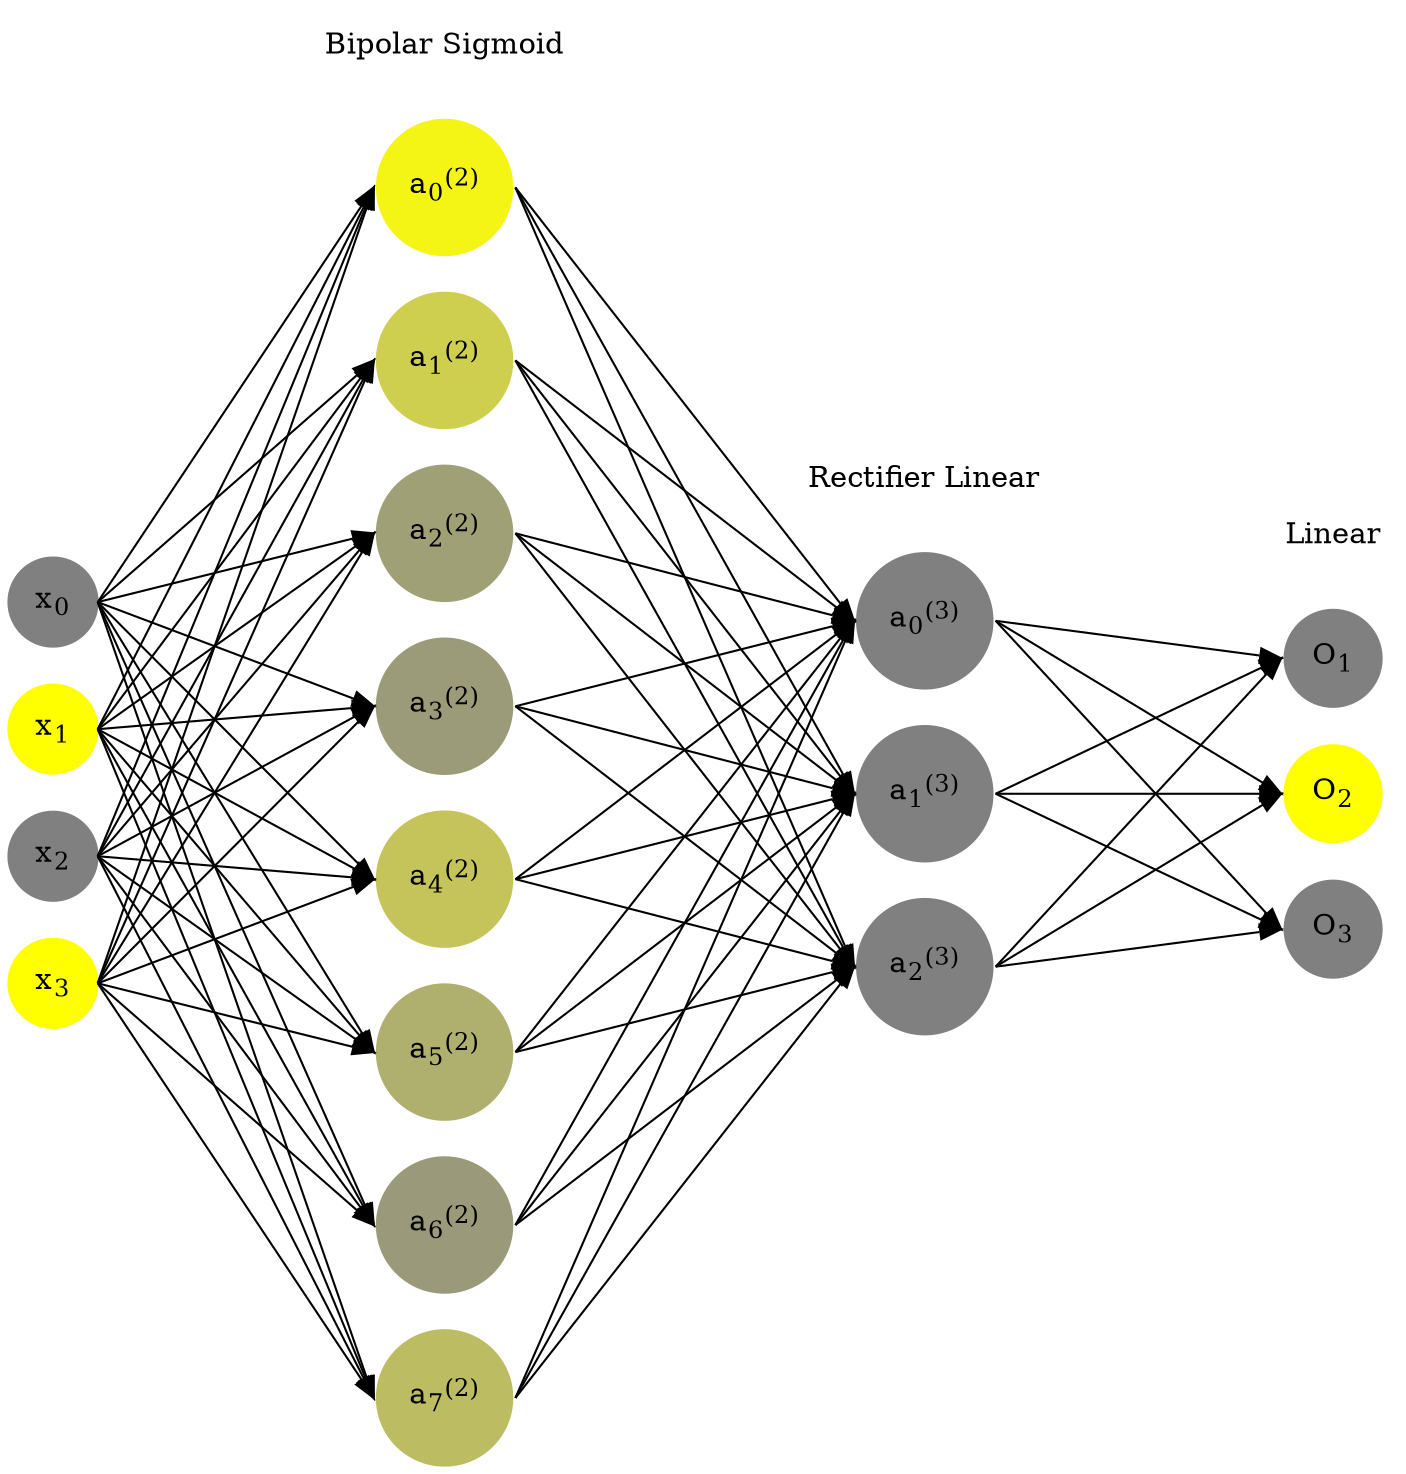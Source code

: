 digraph G {
	rankdir = LR;
	splines=false;
	edge[style=invis];
	ranksep= 1.4;
	{
	node [shape=circle, color="0.1667, 0.0, 0.5", style=filled, fillcolor="0.1667, 0.0, 0.5"];
	x0 [label=<x<sub>0</sub>>];
	}
	{
	node [shape=circle, color="0.1667, 1.0, 1.0", style=filled, fillcolor="0.1667, 1.0, 1.0"];
	x1 [label=<x<sub>1</sub>>];
	}
	{
	node [shape=circle, color="0.1667, 0.0, 0.5", style=filled, fillcolor="0.1667, 0.0, 0.5"];
	x2 [label=<x<sub>2</sub>>];
	}
	{
	node [shape=circle, color="0.1667, 1.0, 1.0", style=filled, fillcolor="0.1667, 1.0, 1.0"];
	x3 [label=<x<sub>3</sub>>];
	}
	{
	node [shape=circle, color="0.1667, 0.912456, 0.956228", style=filled, fillcolor="0.1667, 0.912456, 0.956228"];
	a02 [label=<a<sub>0</sub><sup>(2)</sup>>];
	}
	{
	node [shape=circle, color="0.1667, 0.613729, 0.806864", style=filled, fillcolor="0.1667, 0.613729, 0.806864"];
	a12 [label=<a<sub>1</sub><sup>(2)</sup>>];
	}
	{
	node [shape=circle, color="0.1667, 0.252530, 0.626265", style=filled, fillcolor="0.1667, 0.252530, 0.626265"];
	a22 [label=<a<sub>2</sub><sup>(2)</sup>>];
	}
	{
	node [shape=circle, color="0.1667, 0.212916, 0.606458", style=filled, fillcolor="0.1667, 0.212916, 0.606458"];
	a32 [label=<a<sub>3</sub><sup>(2)</sup>>];
	}
	{
	node [shape=circle, color="0.1667, 0.534429, 0.767215", style=filled, fillcolor="0.1667, 0.534429, 0.767215"];
	a42 [label=<a<sub>4</sub><sup>(2)</sup>>];
	}
	{
	node [shape=circle, color="0.1667, 0.373348, 0.686674", style=filled, fillcolor="0.1667, 0.373348, 0.686674"];
	a52 [label=<a<sub>5</sub><sup>(2)</sup>>];
	}
	{
	node [shape=circle, color="0.1667, 0.210172, 0.605086", style=filled, fillcolor="0.1667, 0.210172, 0.605086"];
	a62 [label=<a<sub>6</sub><sup>(2)</sup>>];
	}
	{
	node [shape=circle, color="0.1667, 0.472815, 0.736407", style=filled, fillcolor="0.1667, 0.472815, 0.736407"];
	a72 [label=<a<sub>7</sub><sup>(2)</sup>>];
	}
	{
	node [shape=circle, color="0.1667, 0.000000, 0.500000", style=filled, fillcolor="0.1667, 0.000000, 0.500000"];
	a03 [label=<a<sub>0</sub><sup>(3)</sup>>];
	}
	{
	node [shape=circle, color="0.1667, 0.000000, 0.500000", style=filled, fillcolor="0.1667, 0.000000, 0.500000"];
	a13 [label=<a<sub>1</sub><sup>(3)</sup>>];
	}
	{
	node [shape=circle, color="0.1667, 0.000000, 0.500000", style=filled, fillcolor="0.1667, 0.000000, 0.500000"];
	a23 [label=<a<sub>2</sub><sup>(3)</sup>>];
	}
	{
	node [shape=circle, color="0.1667, 0.0, 0.5", style=filled, fillcolor="0.1667, 0.0, 0.5"];
	O1 [label=<O<sub>1</sub>>];
	}
	{
	node [shape=circle, color="0.1667, 1.0, 1.0", style=filled, fillcolor="0.1667, 1.0, 1.0"];
	O2 [label=<O<sub>2</sub>>];
	}
	{
	node [shape=circle, color="0.1667, 0.0, 0.5", style=filled, fillcolor="0.1667, 0.0, 0.5"];
	O3 [label=<O<sub>3</sub>>];
	}
	{
	rank=same;
	x0->x1->x2->x3;
	}
	{
	rank=same;
	a02->a12->a22->a32->a42->a52->a62->a72;
	}
	{
	rank=same;
	a03->a13->a23;
	}
	{
	rank=same;
	O1->O2->O3;
	}
	l1 [shape=plaintext,label="Bipolar Sigmoid"];
	l1->a02;
	{rank=same; l1;a02};
	l2 [shape=plaintext,label="Rectifier Linear"];
	l2->a03;
	{rank=same; l2;a03};
	l3 [shape=plaintext,label="Linear"];
	l3->O1;
	{rank=same; l3;O1};
edge[style=solid, tailport=e, headport=w];
	{x0;x1;x2;x3} -> {a02;a12;a22;a32;a42;a52;a62;a72};
	{a02;a12;a22;a32;a42;a52;a62;a72} -> {a03;a13;a23};
	{a03;a13;a23} -> {O1,O2,O3};
}
